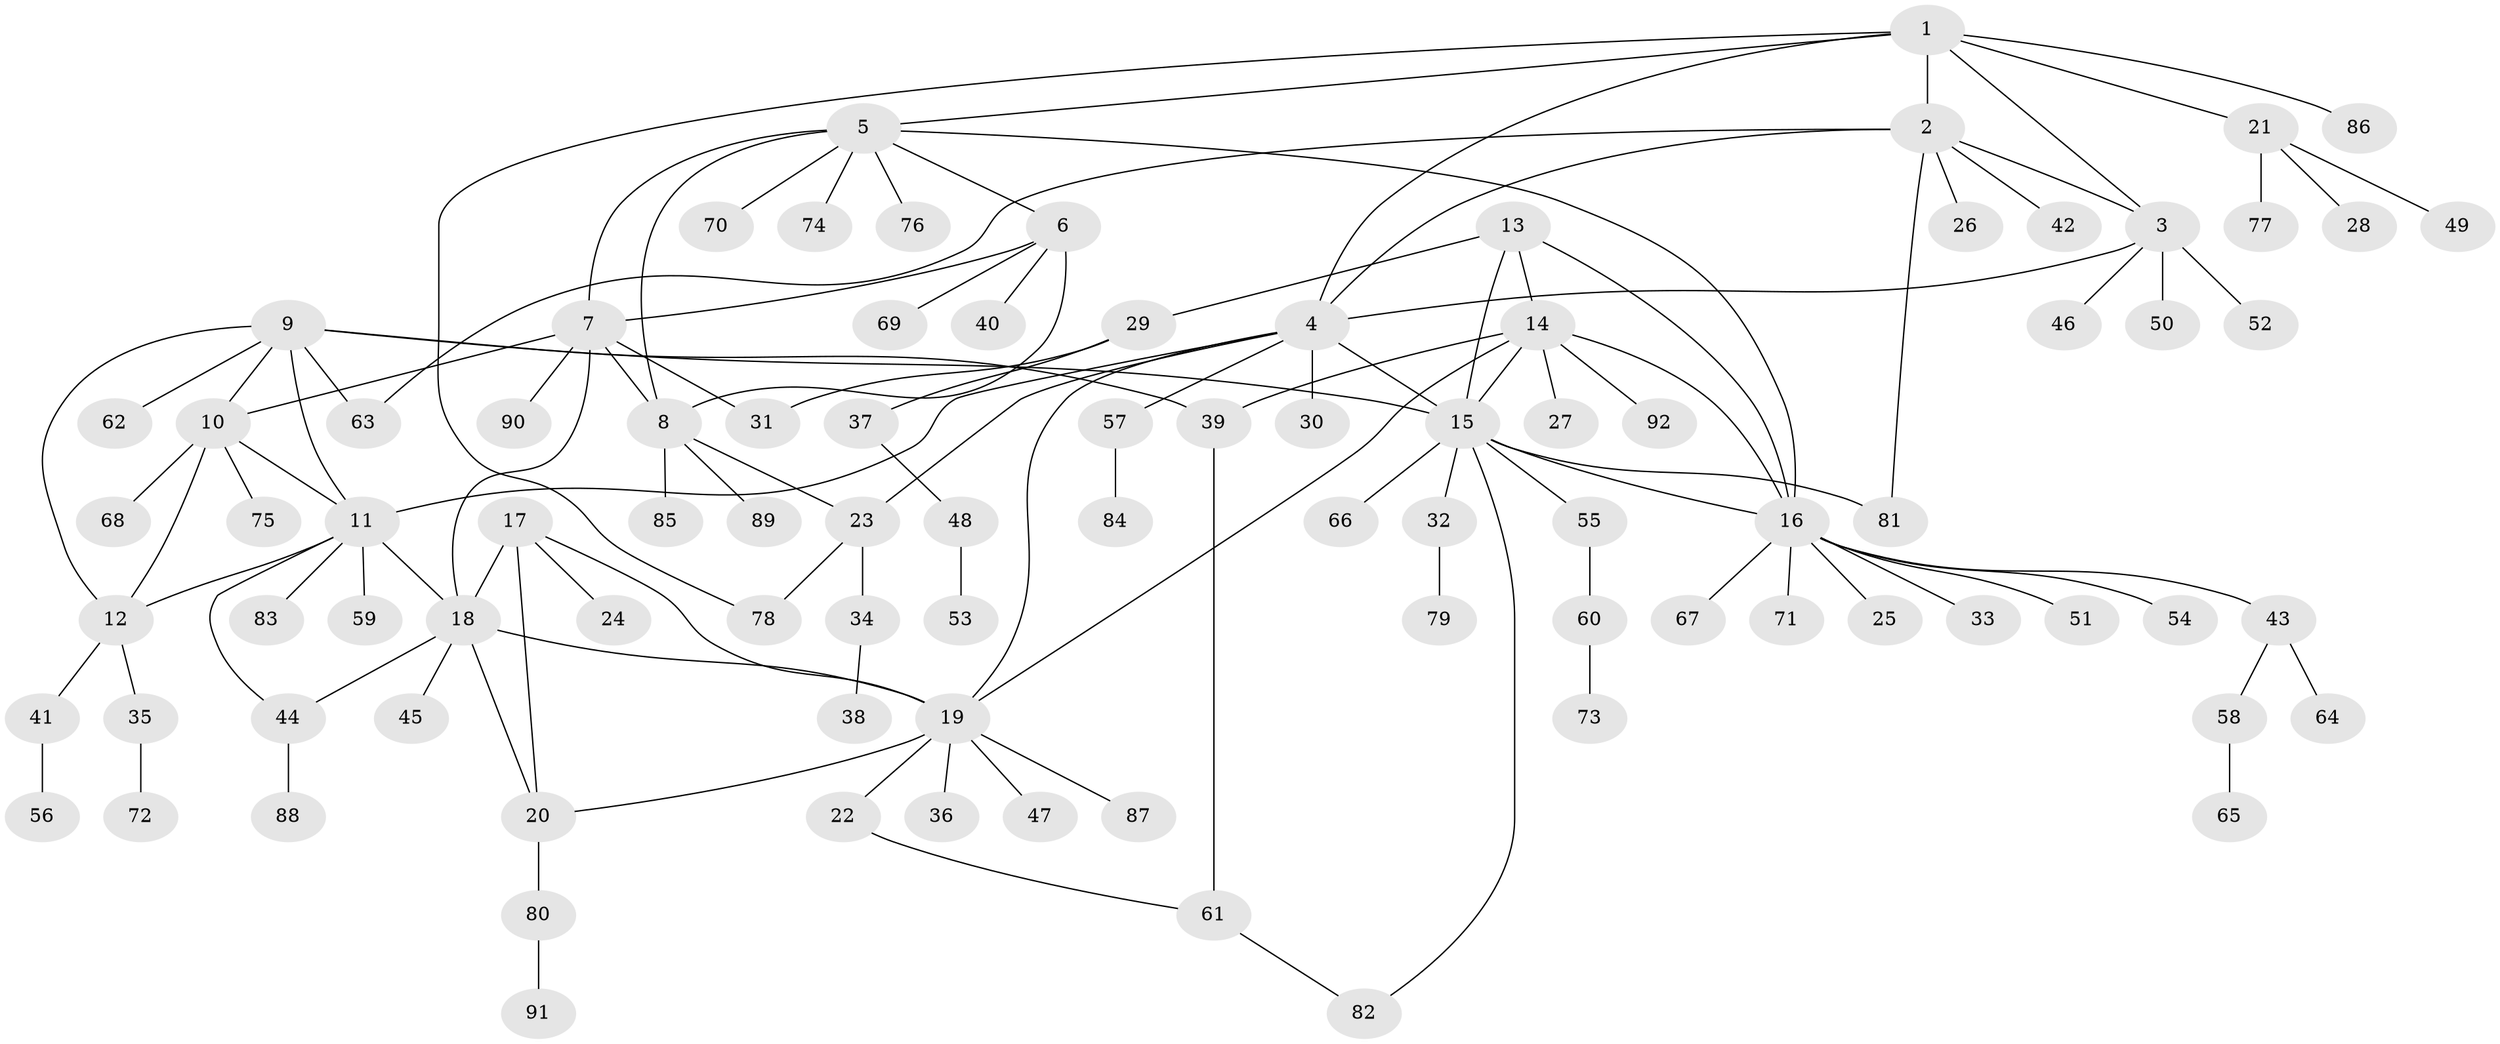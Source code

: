 // coarse degree distribution, {12: 0.014925373134328358, 6: 0.04477611940298507, 4: 0.04477611940298507, 3: 0.08955223880597014, 9: 0.014925373134328358, 8: 0.014925373134328358, 5: 0.029850746268656716, 7: 0.04477611940298507, 10: 0.029850746268656716, 1: 0.5671641791044776, 2: 0.1044776119402985}
// Generated by graph-tools (version 1.1) at 2025/42/03/06/25 10:42:15]
// undirected, 92 vertices, 121 edges
graph export_dot {
graph [start="1"]
  node [color=gray90,style=filled];
  1;
  2;
  3;
  4;
  5;
  6;
  7;
  8;
  9;
  10;
  11;
  12;
  13;
  14;
  15;
  16;
  17;
  18;
  19;
  20;
  21;
  22;
  23;
  24;
  25;
  26;
  27;
  28;
  29;
  30;
  31;
  32;
  33;
  34;
  35;
  36;
  37;
  38;
  39;
  40;
  41;
  42;
  43;
  44;
  45;
  46;
  47;
  48;
  49;
  50;
  51;
  52;
  53;
  54;
  55;
  56;
  57;
  58;
  59;
  60;
  61;
  62;
  63;
  64;
  65;
  66;
  67;
  68;
  69;
  70;
  71;
  72;
  73;
  74;
  75;
  76;
  77;
  78;
  79;
  80;
  81;
  82;
  83;
  84;
  85;
  86;
  87;
  88;
  89;
  90;
  91;
  92;
  1 -- 2;
  1 -- 3;
  1 -- 4;
  1 -- 5;
  1 -- 21;
  1 -- 78;
  1 -- 86;
  2 -- 3;
  2 -- 4;
  2 -- 26;
  2 -- 42;
  2 -- 63;
  2 -- 81;
  3 -- 4;
  3 -- 46;
  3 -- 50;
  3 -- 52;
  4 -- 11;
  4 -- 15;
  4 -- 19;
  4 -- 23;
  4 -- 30;
  4 -- 57;
  5 -- 6;
  5 -- 7;
  5 -- 8;
  5 -- 16;
  5 -- 70;
  5 -- 74;
  5 -- 76;
  6 -- 7;
  6 -- 8;
  6 -- 40;
  6 -- 69;
  7 -- 8;
  7 -- 10;
  7 -- 18;
  7 -- 31;
  7 -- 90;
  8 -- 23;
  8 -- 85;
  8 -- 89;
  9 -- 10;
  9 -- 11;
  9 -- 12;
  9 -- 15;
  9 -- 39;
  9 -- 62;
  9 -- 63;
  10 -- 11;
  10 -- 12;
  10 -- 68;
  10 -- 75;
  11 -- 12;
  11 -- 18;
  11 -- 44;
  11 -- 59;
  11 -- 83;
  12 -- 35;
  12 -- 41;
  13 -- 14;
  13 -- 15;
  13 -- 16;
  13 -- 29;
  14 -- 15;
  14 -- 16;
  14 -- 19;
  14 -- 27;
  14 -- 39;
  14 -- 92;
  15 -- 16;
  15 -- 32;
  15 -- 55;
  15 -- 66;
  15 -- 81;
  15 -- 82;
  16 -- 25;
  16 -- 33;
  16 -- 43;
  16 -- 51;
  16 -- 54;
  16 -- 67;
  16 -- 71;
  17 -- 18;
  17 -- 19;
  17 -- 20;
  17 -- 24;
  18 -- 19;
  18 -- 20;
  18 -- 44;
  18 -- 45;
  19 -- 20;
  19 -- 22;
  19 -- 36;
  19 -- 47;
  19 -- 87;
  20 -- 80;
  21 -- 28;
  21 -- 49;
  21 -- 77;
  22 -- 61;
  23 -- 34;
  23 -- 78;
  29 -- 31;
  29 -- 37;
  32 -- 79;
  34 -- 38;
  35 -- 72;
  37 -- 48;
  39 -- 61;
  41 -- 56;
  43 -- 58;
  43 -- 64;
  44 -- 88;
  48 -- 53;
  55 -- 60;
  57 -- 84;
  58 -- 65;
  60 -- 73;
  61 -- 82;
  80 -- 91;
}

